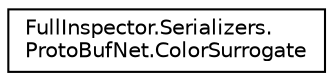 digraph "Graphical Class Hierarchy"
{
  edge [fontname="Helvetica",fontsize="10",labelfontname="Helvetica",labelfontsize="10"];
  node [fontname="Helvetica",fontsize="10",shape=record];
  rankdir="LR";
  Node1 [label="FullInspector.Serializers.\lProtoBufNet.ColorSurrogate",height=0.2,width=0.4,color="black", fillcolor="white", style="filled",URL="$class_full_inspector_1_1_serializers_1_1_proto_buf_net_1_1_color_surrogate.html"];
}
